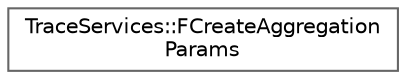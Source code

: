 digraph "Graphical Class Hierarchy"
{
 // INTERACTIVE_SVG=YES
 // LATEX_PDF_SIZE
  bgcolor="transparent";
  edge [fontname=Helvetica,fontsize=10,labelfontname=Helvetica,labelfontsize=10];
  node [fontname=Helvetica,fontsize=10,shape=box,height=0.2,width=0.4];
  rankdir="LR";
  Node0 [id="Node000000",label="TraceServices::FCreateAggregation\lParams",height=0.2,width=0.4,color="grey40", fillcolor="white", style="filled",URL="$d8/d81/structTraceServices_1_1FCreateAggregationParams.html",tooltip=" "];
}
